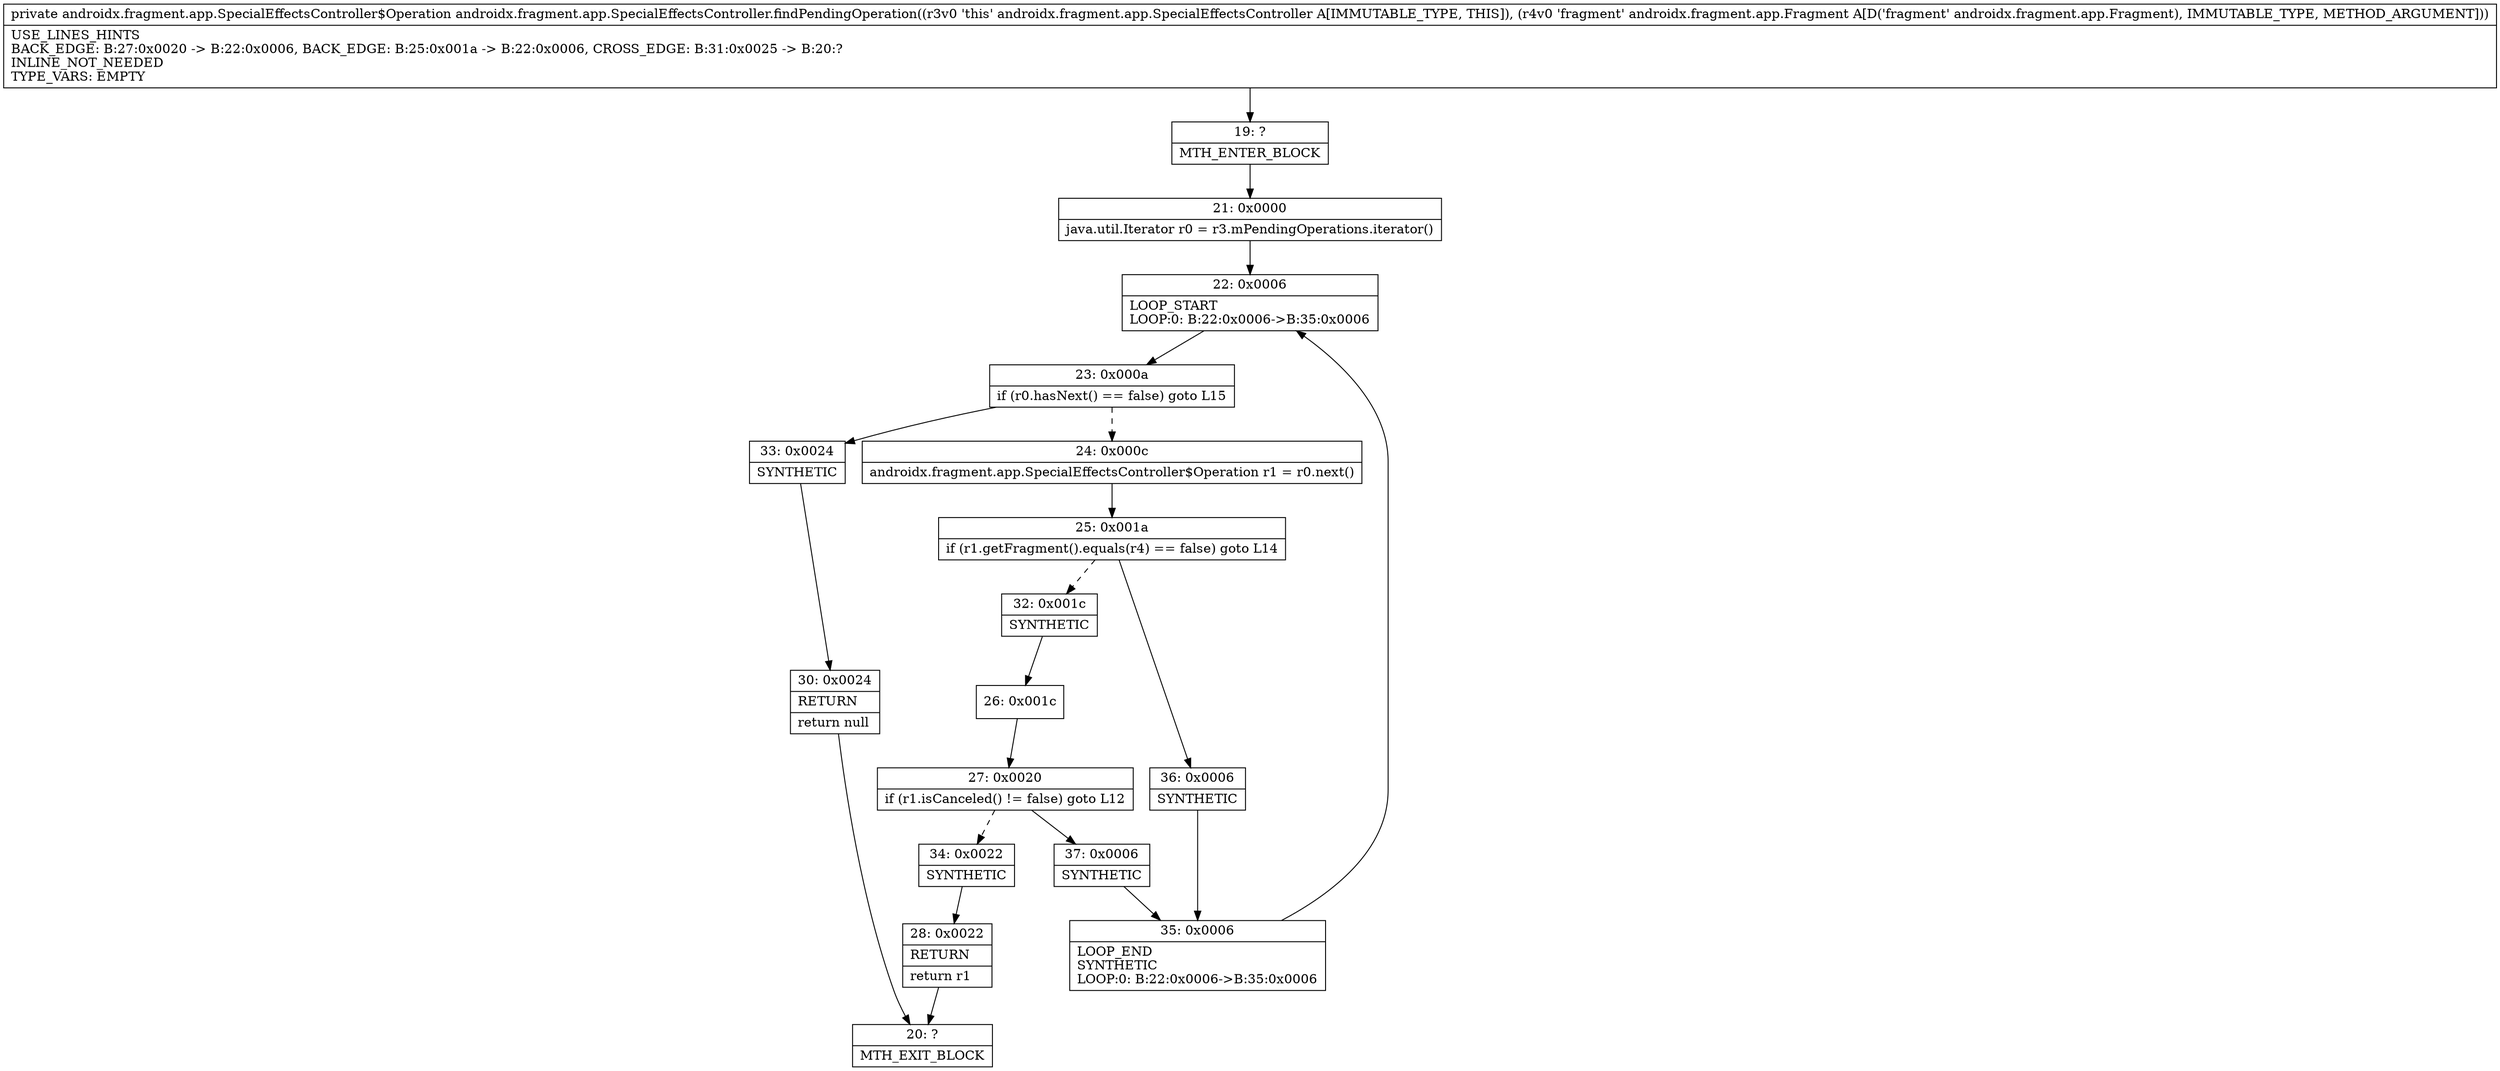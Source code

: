 digraph "CFG forandroidx.fragment.app.SpecialEffectsController.findPendingOperation(Landroidx\/fragment\/app\/Fragment;)Landroidx\/fragment\/app\/SpecialEffectsController$Operation;" {
Node_19 [shape=record,label="{19\:\ ?|MTH_ENTER_BLOCK\l}"];
Node_21 [shape=record,label="{21\:\ 0x0000|java.util.Iterator r0 = r3.mPendingOperations.iterator()\l}"];
Node_22 [shape=record,label="{22\:\ 0x0006|LOOP_START\lLOOP:0: B:22:0x0006\-\>B:35:0x0006\l}"];
Node_23 [shape=record,label="{23\:\ 0x000a|if (r0.hasNext() == false) goto L15\l}"];
Node_24 [shape=record,label="{24\:\ 0x000c|androidx.fragment.app.SpecialEffectsController$Operation r1 = r0.next()\l}"];
Node_25 [shape=record,label="{25\:\ 0x001a|if (r1.getFragment().equals(r4) == false) goto L14\l}"];
Node_32 [shape=record,label="{32\:\ 0x001c|SYNTHETIC\l}"];
Node_26 [shape=record,label="{26\:\ 0x001c}"];
Node_27 [shape=record,label="{27\:\ 0x0020|if (r1.isCanceled() != false) goto L12\l}"];
Node_34 [shape=record,label="{34\:\ 0x0022|SYNTHETIC\l}"];
Node_28 [shape=record,label="{28\:\ 0x0022|RETURN\l|return r1\l}"];
Node_20 [shape=record,label="{20\:\ ?|MTH_EXIT_BLOCK\l}"];
Node_37 [shape=record,label="{37\:\ 0x0006|SYNTHETIC\l}"];
Node_35 [shape=record,label="{35\:\ 0x0006|LOOP_END\lSYNTHETIC\lLOOP:0: B:22:0x0006\-\>B:35:0x0006\l}"];
Node_36 [shape=record,label="{36\:\ 0x0006|SYNTHETIC\l}"];
Node_33 [shape=record,label="{33\:\ 0x0024|SYNTHETIC\l}"];
Node_30 [shape=record,label="{30\:\ 0x0024|RETURN\l|return null\l}"];
MethodNode[shape=record,label="{private androidx.fragment.app.SpecialEffectsController$Operation androidx.fragment.app.SpecialEffectsController.findPendingOperation((r3v0 'this' androidx.fragment.app.SpecialEffectsController A[IMMUTABLE_TYPE, THIS]), (r4v0 'fragment' androidx.fragment.app.Fragment A[D('fragment' androidx.fragment.app.Fragment), IMMUTABLE_TYPE, METHOD_ARGUMENT]))  | USE_LINES_HINTS\lBACK_EDGE: B:27:0x0020 \-\> B:22:0x0006, BACK_EDGE: B:25:0x001a \-\> B:22:0x0006, CROSS_EDGE: B:31:0x0025 \-\> B:20:?\lINLINE_NOT_NEEDED\lTYPE_VARS: EMPTY\l}"];
MethodNode -> Node_19;Node_19 -> Node_21;
Node_21 -> Node_22;
Node_22 -> Node_23;
Node_23 -> Node_24[style=dashed];
Node_23 -> Node_33;
Node_24 -> Node_25;
Node_25 -> Node_32[style=dashed];
Node_25 -> Node_36;
Node_32 -> Node_26;
Node_26 -> Node_27;
Node_27 -> Node_34[style=dashed];
Node_27 -> Node_37;
Node_34 -> Node_28;
Node_28 -> Node_20;
Node_37 -> Node_35;
Node_35 -> Node_22;
Node_36 -> Node_35;
Node_33 -> Node_30;
Node_30 -> Node_20;
}

